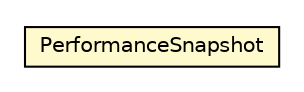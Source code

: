 #!/usr/local/bin/dot
#
# Class diagram 
# Generated by UMLGraph version R5_6-24-gf6e263 (http://www.umlgraph.org/)
#

digraph G {
	edge [fontname="Helvetica",fontsize=10,labelfontname="Helvetica",labelfontsize=10];
	node [fontname="Helvetica",fontsize=10,shape=plaintext];
	nodesep=0.25;
	ranksep=0.5;
	// com.orientechnologies.orient.core.storage.impl.local.statistic.OSessionStoragePerformanceStatistic.PerformanceSnapshot
	c3906944 [label=<<table title="com.orientechnologies.orient.core.storage.impl.local.statistic.OSessionStoragePerformanceStatistic.PerformanceSnapshot" border="0" cellborder="1" cellspacing="0" cellpadding="2" port="p" bgcolor="lemonChiffon" href="./OSessionStoragePerformanceStatistic.PerformanceSnapshot.html">
		<tr><td><table border="0" cellspacing="0" cellpadding="1">
<tr><td align="center" balign="center"> PerformanceSnapshot </td></tr>
		</table></td></tr>
		</table>>, URL="./OSessionStoragePerformanceStatistic.PerformanceSnapshot.html", fontname="Helvetica", fontcolor="black", fontsize=10.0];
}

